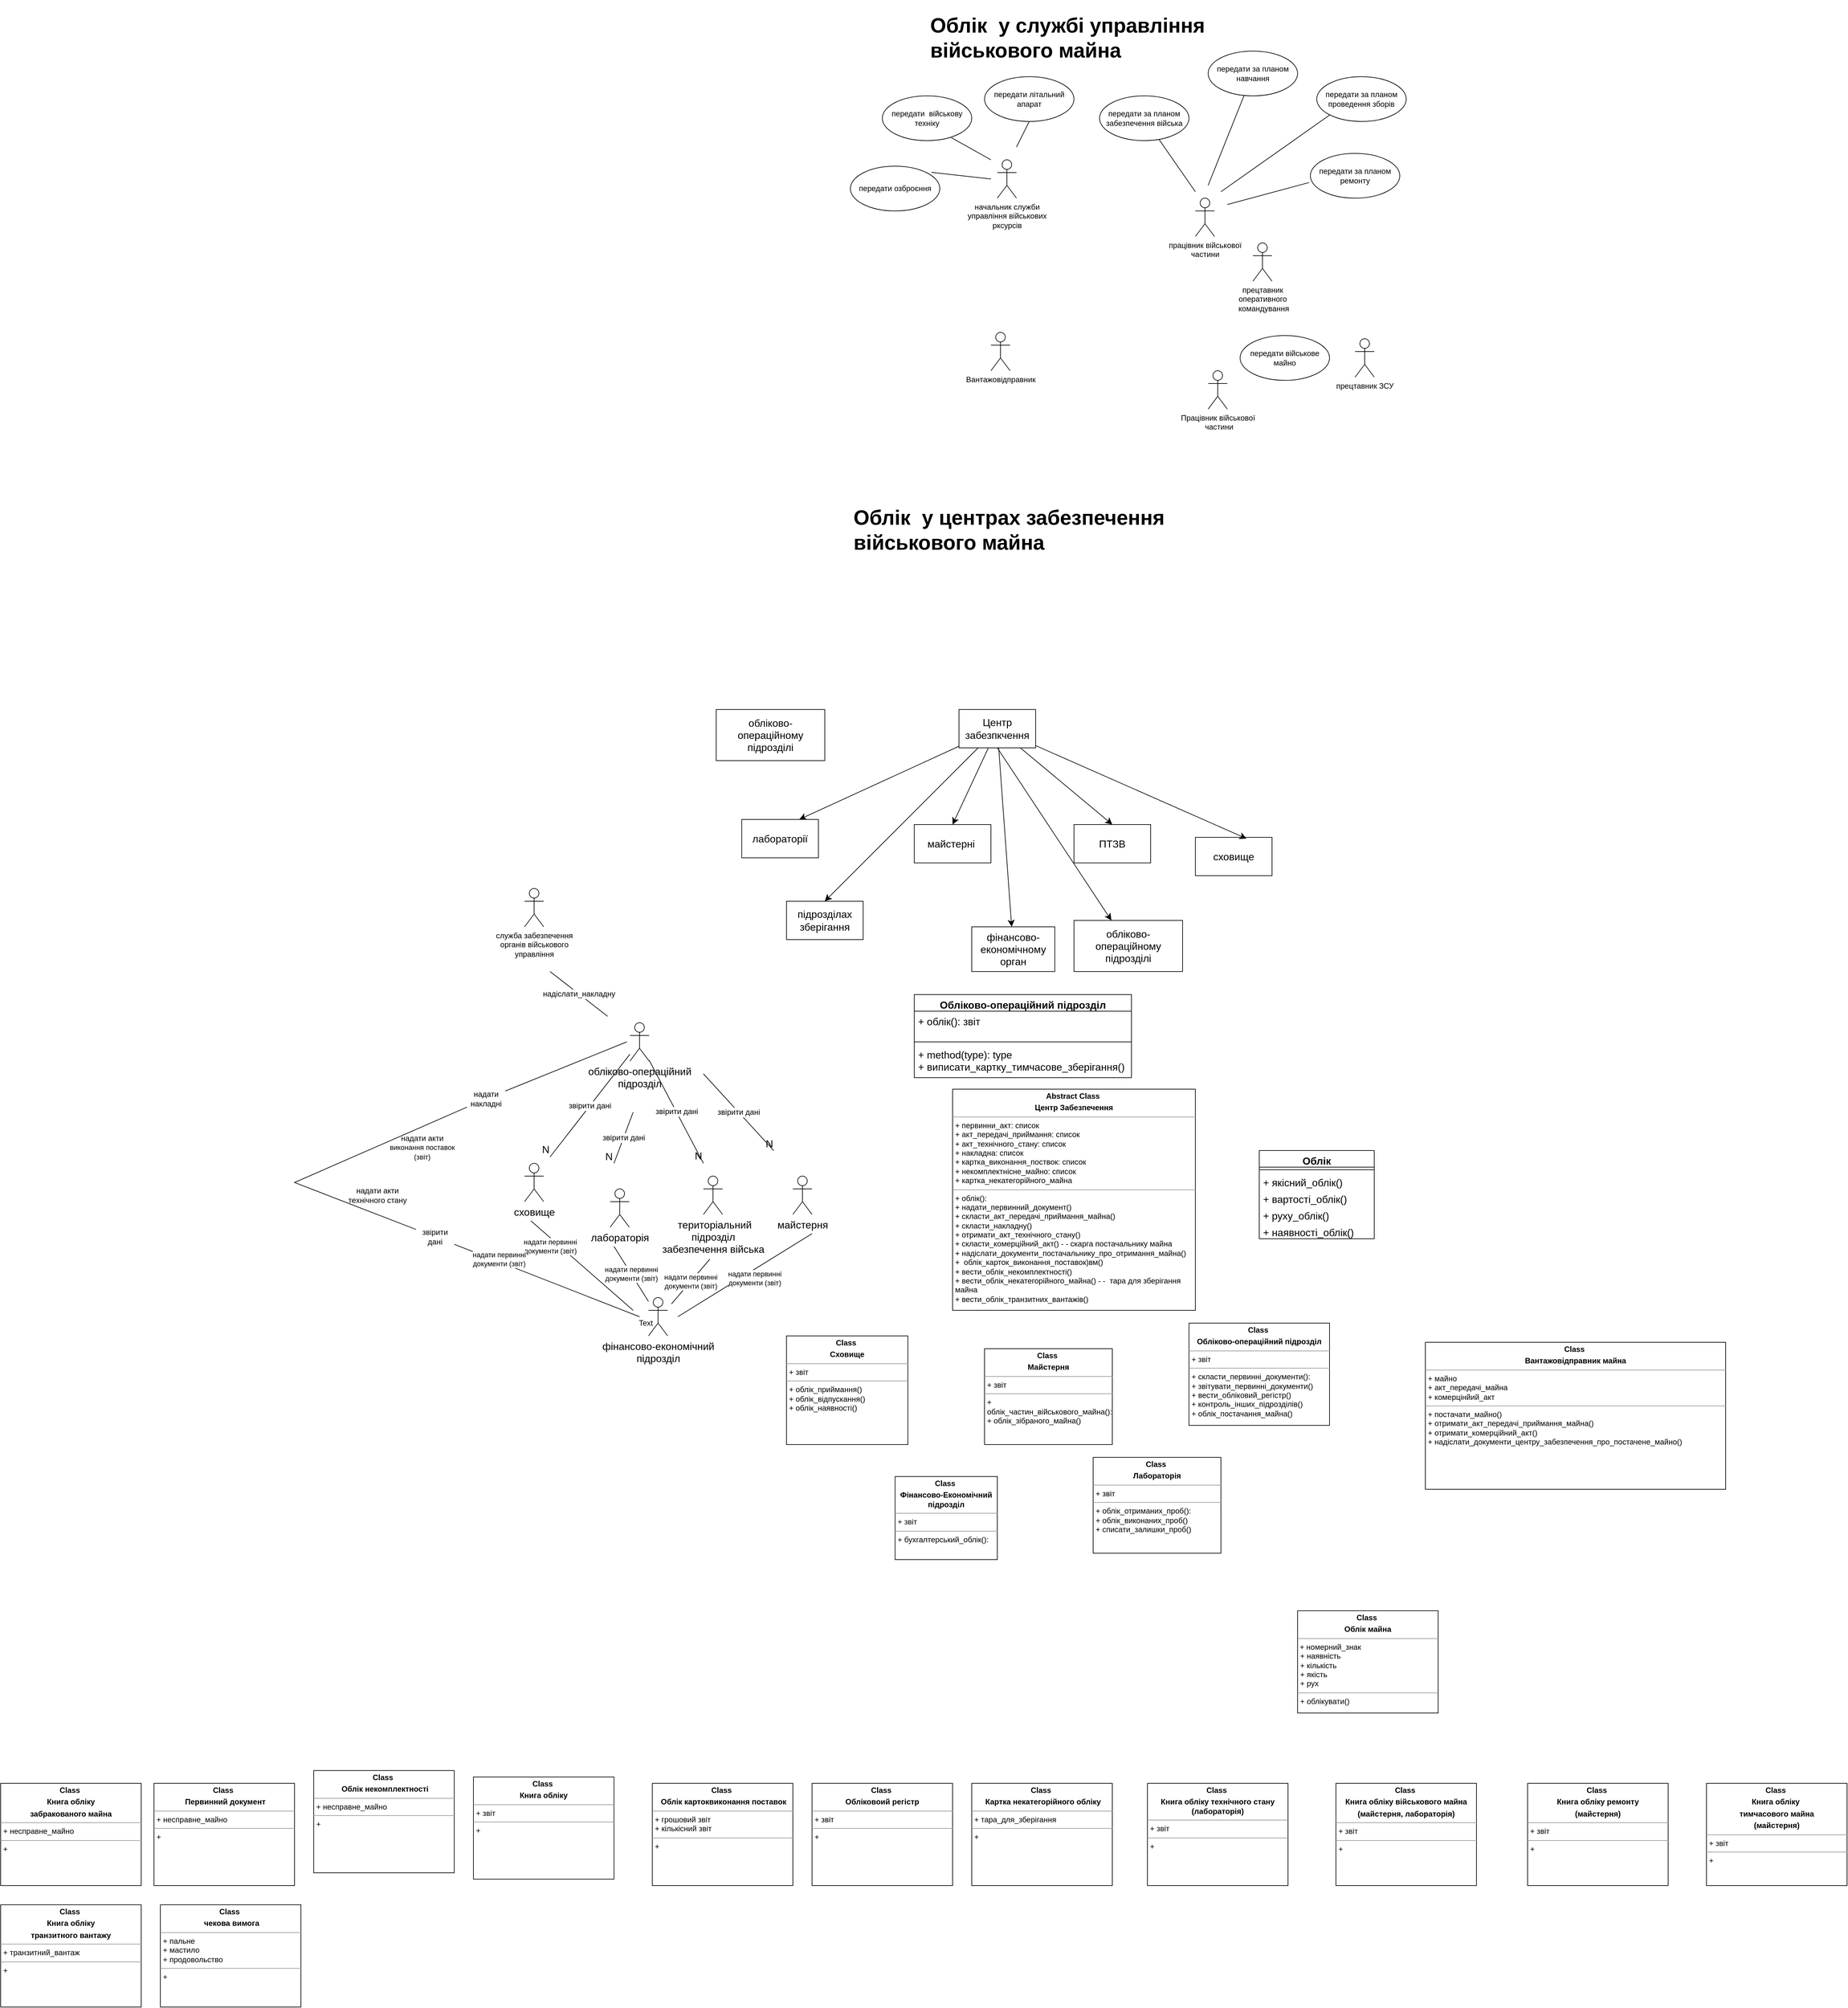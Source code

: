 <mxfile version="22.0.0" type="github">
  <diagram name="Page-1" id="rJfB9M_8x0R6svB4_iCl">
    <mxGraphModel dx="3450" dy="2003" grid="1" gridSize="10" guides="1" tooltips="1" connect="1" arrows="1" fold="1" page="1" pageScale="1" pageWidth="850" pageHeight="1100" math="0" shadow="0">
      <root>
        <mxCell id="0" />
        <mxCell id="1" parent="0" />
        <mxCell id="sNQyNDppOcx34urlBobM-2" value="Вантажовідправник" style="shape=umlActor;verticalLabelPosition=bottom;verticalAlign=top;html=1;" parent="1" vertex="1">
          <mxGeometry x="140" y="490" width="30" height="60" as="geometry" />
        </mxCell>
        <mxCell id="sNQyNDppOcx34urlBobM-3" value="Працівник військової&lt;br&gt;&amp;nbsp;частини" style="shape=umlActor;verticalLabelPosition=bottom;verticalAlign=top;html=1;" parent="1" vertex="1">
          <mxGeometry x="480" y="550" width="30" height="60" as="geometry" />
        </mxCell>
        <mxCell id="sNQyNDppOcx34urlBobM-4" value="прецтавник &lt;br&gt;оперативного&lt;br&gt;&amp;nbsp;командування" style="shape=umlActor;verticalLabelPosition=bottom;verticalAlign=top;html=1;" parent="1" vertex="1">
          <mxGeometry x="550" y="350" width="30" height="60" as="geometry" />
        </mxCell>
        <mxCell id="sNQyNDppOcx34urlBobM-5" value="прецтавник ЗСУ" style="shape=umlActor;verticalLabelPosition=bottom;verticalAlign=top;html=1;" parent="1" vertex="1">
          <mxGeometry x="710" y="500" width="30" height="60" as="geometry" />
        </mxCell>
        <mxCell id="sNQyNDppOcx34urlBobM-10" value="передати військове майно" style="ellipse;whiteSpace=wrap;html=1;" parent="1" vertex="1">
          <mxGeometry x="530" y="495" width="140" height="70" as="geometry" />
        </mxCell>
        <mxCell id="sNQyNDppOcx34urlBobM-23" style="rounded=0;orthogonalLoop=1;jettySize=auto;html=1;endArrow=none;endFill=0;" parent="1" source="sNQyNDppOcx34urlBobM-14" edge="1">
          <mxGeometry relative="1" as="geometry">
            <mxPoint x="460" y="270" as="targetPoint" />
          </mxGeometry>
        </mxCell>
        <mxCell id="sNQyNDppOcx34urlBobM-14" value="передати за планом забезпечення війська" style="ellipse;whiteSpace=wrap;html=1;" parent="1" vertex="1">
          <mxGeometry x="310" y="120" width="140" height="70" as="geometry" />
        </mxCell>
        <mxCell id="sNQyNDppOcx34urlBobM-15" value="начальник служби &lt;br&gt;управління військових&lt;br&gt;&amp;nbsp;рксурсів&amp;nbsp;" style="shape=umlActor;verticalLabelPosition=bottom;verticalAlign=top;html=1;" parent="1" vertex="1">
          <mxGeometry x="150" y="220" width="30" height="60" as="geometry" />
        </mxCell>
        <mxCell id="sNQyNDppOcx34urlBobM-16" value="працівник військової &lt;br&gt;частини" style="shape=umlActor;verticalLabelPosition=bottom;verticalAlign=top;html=1;" parent="1" vertex="1">
          <mxGeometry x="460" y="280" width="30" height="60" as="geometry" />
        </mxCell>
        <mxCell id="sNQyNDppOcx34urlBobM-20" value="передати за планом навчання" style="ellipse;whiteSpace=wrap;html=1;" parent="1" vertex="1">
          <mxGeometry x="480" y="50" width="140" height="70" as="geometry" />
        </mxCell>
        <mxCell id="sNQyNDppOcx34urlBobM-21" value="передати за планом ремонту" style="ellipse;whiteSpace=wrap;html=1;" parent="1" vertex="1">
          <mxGeometry x="640" y="210" width="140" height="70" as="geometry" />
        </mxCell>
        <mxCell id="sNQyNDppOcx34urlBobM-22" value="передати за планом проведення зборів" style="ellipse;whiteSpace=wrap;html=1;" parent="1" vertex="1">
          <mxGeometry x="650" y="90" width="140" height="70" as="geometry" />
        </mxCell>
        <mxCell id="sNQyNDppOcx34urlBobM-24" style="rounded=0;orthogonalLoop=1;jettySize=auto;html=1;endArrow=none;endFill=0;" parent="1" source="sNQyNDppOcx34urlBobM-20" edge="1">
          <mxGeometry relative="1" as="geometry">
            <mxPoint x="480" y="260" as="targetPoint" />
            <mxPoint x="413" y="198" as="sourcePoint" />
          </mxGeometry>
        </mxCell>
        <mxCell id="sNQyNDppOcx34urlBobM-25" style="rounded=0;orthogonalLoop=1;jettySize=auto;html=1;endArrow=none;endFill=0;exitX=0;exitY=1;exitDx=0;exitDy=0;" parent="1" source="sNQyNDppOcx34urlBobM-22" edge="1">
          <mxGeometry relative="1" as="geometry">
            <mxPoint x="500" y="270" as="targetPoint" />
            <mxPoint x="423" y="208" as="sourcePoint" />
          </mxGeometry>
        </mxCell>
        <mxCell id="sNQyNDppOcx34urlBobM-26" style="rounded=0;orthogonalLoop=1;jettySize=auto;html=1;endArrow=none;endFill=0;exitX=-0.014;exitY=0.651;exitDx=0;exitDy=0;exitPerimeter=0;" parent="1" source="sNQyNDppOcx34urlBobM-21" edge="1">
          <mxGeometry relative="1" as="geometry">
            <mxPoint x="510" y="290" as="targetPoint" />
            <mxPoint x="650" y="240" as="sourcePoint" />
          </mxGeometry>
        </mxCell>
        <mxCell id="sNQyNDppOcx34urlBobM-27" value="передати літальний апарат" style="ellipse;whiteSpace=wrap;html=1;" parent="1" vertex="1">
          <mxGeometry x="130" y="90" width="140" height="70" as="geometry" />
        </mxCell>
        <mxCell id="sNQyNDppOcx34urlBobM-28" value="передати озброєння" style="ellipse;whiteSpace=wrap;html=1;" parent="1" vertex="1">
          <mxGeometry x="-80" y="230" width="140" height="70" as="geometry" />
        </mxCell>
        <mxCell id="sNQyNDppOcx34urlBobM-29" value="передати&amp;nbsp; військову техніку" style="ellipse;whiteSpace=wrap;html=1;" parent="1" vertex="1">
          <mxGeometry x="-30" y="120" width="140" height="70" as="geometry" />
        </mxCell>
        <mxCell id="sNQyNDppOcx34urlBobM-30" style="rounded=0;orthogonalLoop=1;jettySize=auto;html=1;endArrow=none;endFill=0;exitX=0.5;exitY=1;exitDx=0;exitDy=0;" parent="1" source="sNQyNDppOcx34urlBobM-27" edge="1">
          <mxGeometry relative="1" as="geometry">
            <mxPoint x="180" y="200" as="targetPoint" />
            <mxPoint x="413" y="198" as="sourcePoint" />
          </mxGeometry>
        </mxCell>
        <mxCell id="sNQyNDppOcx34urlBobM-31" style="rounded=0;orthogonalLoop=1;jettySize=auto;html=1;endArrow=none;endFill=0;exitX=0.774;exitY=0.937;exitDx=0;exitDy=0;exitPerimeter=0;" parent="1" source="sNQyNDppOcx34urlBobM-29" edge="1">
          <mxGeometry relative="1" as="geometry">
            <mxPoint x="140" y="220" as="targetPoint" />
            <mxPoint x="423" y="208" as="sourcePoint" />
          </mxGeometry>
        </mxCell>
        <mxCell id="sNQyNDppOcx34urlBobM-32" style="rounded=0;orthogonalLoop=1;jettySize=auto;html=1;endArrow=none;endFill=0;exitX=0.906;exitY=0.137;exitDx=0;exitDy=0;exitPerimeter=0;" parent="1" source="sNQyNDppOcx34urlBobM-28" edge="1">
          <mxGeometry relative="1" as="geometry">
            <mxPoint x="140" y="250" as="targetPoint" />
            <mxPoint x="413" y="198" as="sourcePoint" />
          </mxGeometry>
        </mxCell>
        <mxCell id="cBnJ-piEGsPkw60Dv5l3-1" value="&lt;h1&gt;&lt;span style=&quot;background-color: initial;&quot;&gt;Облік&amp;nbsp; у службі управління військового майна&lt;/span&gt;&lt;br&gt;&lt;/h1&gt;" style="text;html=1;strokeColor=none;fillColor=none;spacing=5;spacingTop=-20;whiteSpace=wrap;overflow=hidden;rounded=0;fontSize=16;" parent="1" vertex="1">
          <mxGeometry x="40" y="-20" width="540" height="120" as="geometry" />
        </mxCell>
        <mxCell id="cBnJ-piEGsPkw60Dv5l3-2" value="&lt;h1&gt;&lt;span style=&quot;background-color: initial;&quot;&gt;Облік&amp;nbsp; у центрах забезпечення військового майна&lt;/span&gt;&lt;br&gt;&lt;/h1&gt;" style="text;html=1;strokeColor=none;fillColor=none;spacing=5;spacingTop=-20;whiteSpace=wrap;overflow=hidden;rounded=0;fontSize=16;" parent="1" vertex="1">
          <mxGeometry x="-80" y="750" width="540" height="120" as="geometry" />
        </mxCell>
        <mxCell id="cBnJ-piEGsPkw60Dv5l3-15" style="edgeStyle=none;curved=1;rounded=0;orthogonalLoop=1;jettySize=auto;html=1;entryX=0.75;entryY=0;entryDx=0;entryDy=0;fontSize=12;startSize=8;endSize=8;" parent="1" source="cBnJ-piEGsPkw60Dv5l3-4" target="cBnJ-piEGsPkw60Dv5l3-7" edge="1">
          <mxGeometry relative="1" as="geometry" />
        </mxCell>
        <mxCell id="cBnJ-piEGsPkw60Dv5l3-16" style="edgeStyle=none;curved=1;rounded=0;orthogonalLoop=1;jettySize=auto;html=1;entryX=0.5;entryY=0;entryDx=0;entryDy=0;fontSize=12;startSize=8;endSize=8;" parent="1" source="cBnJ-piEGsPkw60Dv5l3-4" target="cBnJ-piEGsPkw60Dv5l3-8" edge="1">
          <mxGeometry relative="1" as="geometry" />
        </mxCell>
        <mxCell id="cBnJ-piEGsPkw60Dv5l3-17" style="edgeStyle=none;curved=1;rounded=0;orthogonalLoop=1;jettySize=auto;html=1;entryX=0.5;entryY=0;entryDx=0;entryDy=0;fontSize=12;startSize=8;endSize=8;" parent="1" source="cBnJ-piEGsPkw60Dv5l3-4" target="cBnJ-piEGsPkw60Dv5l3-11" edge="1">
          <mxGeometry relative="1" as="geometry" />
        </mxCell>
        <mxCell id="cBnJ-piEGsPkw60Dv5l3-19" style="edgeStyle=none;curved=1;rounded=0;orthogonalLoop=1;jettySize=auto;html=1;exitX=0.5;exitY=1;exitDx=0;exitDy=0;fontSize=12;startSize=8;endSize=8;" parent="1" source="cBnJ-piEGsPkw60Dv5l3-4" target="cBnJ-piEGsPkw60Dv5l3-10" edge="1">
          <mxGeometry relative="1" as="geometry" />
        </mxCell>
        <mxCell id="cBnJ-piEGsPkw60Dv5l3-20" style="edgeStyle=none;curved=1;rounded=0;orthogonalLoop=1;jettySize=auto;html=1;fontSize=12;startSize=8;endSize=8;" parent="1" source="cBnJ-piEGsPkw60Dv5l3-4" target="cBnJ-piEGsPkw60Dv5l3-9" edge="1">
          <mxGeometry relative="1" as="geometry" />
        </mxCell>
        <mxCell id="cBnJ-piEGsPkw60Dv5l3-21" style="edgeStyle=none;curved=1;rounded=0;orthogonalLoop=1;jettySize=auto;html=1;entryX=0.5;entryY=0;entryDx=0;entryDy=0;fontSize=12;startSize=8;endSize=8;" parent="1" source="cBnJ-piEGsPkw60Dv5l3-4" target="cBnJ-piEGsPkw60Dv5l3-14" edge="1">
          <mxGeometry relative="1" as="geometry" />
        </mxCell>
        <mxCell id="cBnJ-piEGsPkw60Dv5l3-4" value="Центр забезпкчення" style="rounded=0;whiteSpace=wrap;html=1;fontSize=16;" parent="1" vertex="1">
          <mxGeometry x="90" y="1080" width="120" height="60" as="geometry" />
        </mxCell>
        <mxCell id="cBnJ-piEGsPkw60Dv5l3-5" value="сховище" style="rounded=0;whiteSpace=wrap;html=1;fontSize=16;" parent="1" vertex="1">
          <mxGeometry x="460" y="1280" width="120" height="60" as="geometry" />
        </mxCell>
        <mxCell id="cBnJ-piEGsPkw60Dv5l3-7" value="лабораторії" style="rounded=0;whiteSpace=wrap;html=1;fontSize=16;" parent="1" vertex="1">
          <mxGeometry x="-250" y="1252" width="120" height="60" as="geometry" />
        </mxCell>
        <mxCell id="cBnJ-piEGsPkw60Dv5l3-8" value="майстерні&amp;nbsp;" style="rounded=0;whiteSpace=wrap;html=1;fontSize=16;" parent="1" vertex="1">
          <mxGeometry x="20" y="1260" width="120" height="60" as="geometry" />
        </mxCell>
        <mxCell id="cBnJ-piEGsPkw60Dv5l3-9" value="фінансово-економічному орган" style="rounded=0;whiteSpace=wrap;html=1;fontSize=16;" parent="1" vertex="1">
          <mxGeometry x="110" y="1420" width="130" height="70" as="geometry" />
        </mxCell>
        <mxCell id="cBnJ-piEGsPkw60Dv5l3-10" value="обліково-операційному підрозділі" style="rounded=0;whiteSpace=wrap;html=1;fontSize=16;" parent="1" vertex="1">
          <mxGeometry x="270" y="1410" width="170" height="80" as="geometry" />
        </mxCell>
        <mxCell id="cBnJ-piEGsPkw60Dv5l3-11" value="ПТЗВ" style="rounded=0;whiteSpace=wrap;html=1;fontSize=16;" parent="1" vertex="1">
          <mxGeometry x="270" y="1260" width="120" height="60" as="geometry" />
        </mxCell>
        <mxCell id="cBnJ-piEGsPkw60Dv5l3-14" value="підрозділах зберігання" style="rounded=0;whiteSpace=wrap;html=1;fontSize=16;" parent="1" vertex="1">
          <mxGeometry x="-180" y="1380" width="120" height="60" as="geometry" />
        </mxCell>
        <mxCell id="cBnJ-piEGsPkw60Dv5l3-18" style="edgeStyle=none;curved=1;rounded=0;orthogonalLoop=1;jettySize=auto;html=1;entryX=0.667;entryY=0.033;entryDx=0;entryDy=0;entryPerimeter=0;fontSize=12;startSize=8;endSize=8;" parent="1" source="cBnJ-piEGsPkw60Dv5l3-4" target="cBnJ-piEGsPkw60Dv5l3-5" edge="1">
          <mxGeometry relative="1" as="geometry" />
        </mxCell>
        <mxCell id="cBnJ-piEGsPkw60Dv5l3-22" value="обліково-операційному підрозділі" style="rounded=0;whiteSpace=wrap;html=1;fontSize=16;" parent="1" vertex="1">
          <mxGeometry x="-290" y="1080" width="170" height="80" as="geometry" />
        </mxCell>
        <mxCell id="cBnJ-piEGsPkw60Dv5l3-24" value="обліково-операційний&lt;br&gt;підрозділ" style="shape=umlActor;verticalLabelPosition=bottom;verticalAlign=top;html=1;fontSize=16;" parent="1" vertex="1">
          <mxGeometry x="-425" y="1570" width="30" height="60" as="geometry" />
        </mxCell>
        <mxCell id="cBnJ-piEGsPkw60Dv5l3-26" value="лабораторія" style="shape=umlActor;verticalLabelPosition=bottom;verticalAlign=top;html=1;fontSize=16;" parent="1" vertex="1">
          <mxGeometry x="-456" y="1830" width="30" height="60" as="geometry" />
        </mxCell>
        <mxCell id="cBnJ-piEGsPkw60Dv5l3-27" value="майстерня&lt;br&gt;" style="shape=umlActor;verticalLabelPosition=bottom;verticalAlign=top;html=1;fontSize=16;" parent="1" vertex="1">
          <mxGeometry x="-170" y="1810" width="30" height="60" as="geometry" />
        </mxCell>
        <mxCell id="cBnJ-piEGsPkw60Dv5l3-28" value="сховище&lt;br&gt;" style="shape=umlActor;verticalLabelPosition=bottom;verticalAlign=top;html=1;fontSize=16;" parent="1" vertex="1">
          <mxGeometry x="-590" y="1790" width="30" height="60" as="geometry" />
        </mxCell>
        <mxCell id="cBnJ-piEGsPkw60Dv5l3-29" value="&amp;nbsp;територіальний&lt;br&gt;підрозділ &lt;br&gt;забезпечення війська" style="shape=umlActor;verticalLabelPosition=bottom;verticalAlign=top;html=1;fontSize=16;" parent="1" vertex="1">
          <mxGeometry x="-310" y="1810" width="30" height="60" as="geometry" />
        </mxCell>
        <mxCell id="cBnJ-piEGsPkw60Dv5l3-34" value="звірити дані" style="endArrow=none;html=1;rounded=0;fontSize=12;startSize=8;endSize=8;curved=1;" parent="1" edge="1">
          <mxGeometry relative="1" as="geometry">
            <mxPoint x="-420" y="1710" as="sourcePoint" />
            <mxPoint x="-450" y="1790" as="targetPoint" />
          </mxGeometry>
        </mxCell>
        <mxCell id="cBnJ-piEGsPkw60Dv5l3-35" value="N" style="resizable=0;html=1;whiteSpace=wrap;align=right;verticalAlign=bottom;fontSize=16;" parent="cBnJ-piEGsPkw60Dv5l3-34" connectable="0" vertex="1">
          <mxGeometry x="1" relative="1" as="geometry" />
        </mxCell>
        <mxCell id="cBnJ-piEGsPkw60Dv5l3-37" value="звірити дані" style="endArrow=none;html=1;rounded=0;fontSize=12;startSize=8;endSize=8;curved=1;" parent="1" source="cBnJ-piEGsPkw60Dv5l3-24" edge="1">
          <mxGeometry relative="1" as="geometry">
            <mxPoint x="-410" y="1720" as="sourcePoint" />
            <mxPoint x="-310" y="1790" as="targetPoint" />
          </mxGeometry>
        </mxCell>
        <mxCell id="cBnJ-piEGsPkw60Dv5l3-38" value="N" style="resizable=0;html=1;whiteSpace=wrap;align=right;verticalAlign=bottom;fontSize=16;" parent="cBnJ-piEGsPkw60Dv5l3-37" connectable="0" vertex="1">
          <mxGeometry x="1" relative="1" as="geometry" />
        </mxCell>
        <mxCell id="cBnJ-piEGsPkw60Dv5l3-39" value="звірити дані" style="endArrow=none;html=1;rounded=0;fontSize=12;startSize=8;endSize=8;curved=1;" parent="1" edge="1">
          <mxGeometry relative="1" as="geometry">
            <mxPoint x="-310" y="1650" as="sourcePoint" />
            <mxPoint x="-200" y="1770" as="targetPoint" />
          </mxGeometry>
        </mxCell>
        <mxCell id="cBnJ-piEGsPkw60Dv5l3-40" value="N" style="resizable=0;html=1;whiteSpace=wrap;align=right;verticalAlign=bottom;fontSize=16;" parent="cBnJ-piEGsPkw60Dv5l3-39" connectable="0" vertex="1">
          <mxGeometry x="1" relative="1" as="geometry">
            <mxPoint as="offset" />
          </mxGeometry>
        </mxCell>
        <mxCell id="cBnJ-piEGsPkw60Dv5l3-41" value="звірити дані" style="endArrow=none;html=1;rounded=0;fontSize=12;startSize=8;endSize=8;curved=1;" parent="1" source="cBnJ-piEGsPkw60Dv5l3-24" edge="1">
          <mxGeometry relative="1" as="geometry">
            <mxPoint x="-390" y="1740" as="sourcePoint" />
            <mxPoint x="-550" y="1780" as="targetPoint" />
          </mxGeometry>
        </mxCell>
        <mxCell id="cBnJ-piEGsPkw60Dv5l3-42" value="N" style="resizable=0;html=1;whiteSpace=wrap;align=right;verticalAlign=bottom;fontSize=16;" parent="cBnJ-piEGsPkw60Dv5l3-41" connectable="0" vertex="1">
          <mxGeometry x="1" relative="1" as="geometry" />
        </mxCell>
        <mxCell id="cBnJ-piEGsPkw60Dv5l3-51" value="Обліково-операційний підрозділ" style="swimlane;fontStyle=1;align=center;verticalAlign=top;childLayout=stackLayout;horizontal=1;startSize=26;horizontalStack=0;resizeParent=1;resizeParentMax=0;resizeLast=0;collapsible=1;marginBottom=0;whiteSpace=wrap;html=1;fontSize=16;" parent="1" vertex="1">
          <mxGeometry x="20" y="1526" width="340" height="130" as="geometry" />
        </mxCell>
        <mxCell id="cBnJ-piEGsPkw60Dv5l3-52" value="+ облік(): звіт" style="text;strokeColor=none;fillColor=none;align=left;verticalAlign=top;spacingLeft=4;spacingRight=4;overflow=hidden;rotatable=0;points=[[0,0.5],[1,0.5]];portConstraint=eastwest;whiteSpace=wrap;html=1;fontSize=16;" parent="cBnJ-piEGsPkw60Dv5l3-51" vertex="1">
          <mxGeometry y="26" width="340" height="44" as="geometry" />
        </mxCell>
        <mxCell id="cBnJ-piEGsPkw60Dv5l3-53" value="" style="line;strokeWidth=1;fillColor=none;align=left;verticalAlign=middle;spacingTop=-1;spacingLeft=3;spacingRight=3;rotatable=0;labelPosition=right;points=[];portConstraint=eastwest;strokeColor=inherit;fontSize=16;" parent="cBnJ-piEGsPkw60Dv5l3-51" vertex="1">
          <mxGeometry y="70" width="340" height="8" as="geometry" />
        </mxCell>
        <mxCell id="cBnJ-piEGsPkw60Dv5l3-54" value="+ method(type): type&lt;br&gt;+ виписати_картку_тимчасове_зберігання()" style="text;strokeColor=none;fillColor=none;align=left;verticalAlign=top;spacingLeft=4;spacingRight=4;overflow=hidden;rotatable=0;points=[[0,0.5],[1,0.5]];portConstraint=eastwest;whiteSpace=wrap;html=1;fontSize=16;" parent="cBnJ-piEGsPkw60Dv5l3-51" vertex="1">
          <mxGeometry y="78" width="340" height="52" as="geometry" />
        </mxCell>
        <mxCell id="cBnJ-piEGsPkw60Dv5l3-60" value="Облік" style="swimlane;fontStyle=1;align=center;verticalAlign=top;childLayout=stackLayout;horizontal=1;startSize=26;horizontalStack=0;resizeParent=1;resizeParentMax=0;resizeLast=0;collapsible=1;marginBottom=0;whiteSpace=wrap;html=1;fontSize=16;" parent="1" vertex="1">
          <mxGeometry x="560" y="1770" width="180" height="138" as="geometry" />
        </mxCell>
        <mxCell id="cBnJ-piEGsPkw60Dv5l3-62" value="" style="line;strokeWidth=1;fillColor=none;align=left;verticalAlign=middle;spacingTop=-1;spacingLeft=3;spacingRight=3;rotatable=0;labelPosition=right;points=[];portConstraint=eastwest;strokeColor=inherit;fontSize=16;" parent="cBnJ-piEGsPkw60Dv5l3-60" vertex="1">
          <mxGeometry y="26" width="180" height="8" as="geometry" />
        </mxCell>
        <mxCell id="cBnJ-piEGsPkw60Dv5l3-63" value="+ якісний_облік()" style="text;strokeColor=none;fillColor=none;align=left;verticalAlign=top;spacingLeft=4;spacingRight=4;overflow=hidden;rotatable=0;points=[[0,0.5],[1,0.5]];portConstraint=eastwest;whiteSpace=wrap;html=1;fontSize=16;" parent="cBnJ-piEGsPkw60Dv5l3-60" vertex="1">
          <mxGeometry y="34" width="180" height="26" as="geometry" />
        </mxCell>
        <mxCell id="cBnJ-piEGsPkw60Dv5l3-68" value="+ вартості_облік()&lt;br&gt;" style="text;strokeColor=none;fillColor=none;align=left;verticalAlign=top;spacingLeft=4;spacingRight=4;overflow=hidden;rotatable=0;points=[[0,0.5],[1,0.5]];portConstraint=eastwest;whiteSpace=wrap;html=1;fontSize=16;" parent="cBnJ-piEGsPkw60Dv5l3-60" vertex="1">
          <mxGeometry y="60" width="180" height="26" as="geometry" />
        </mxCell>
        <mxCell id="cBnJ-piEGsPkw60Dv5l3-67" value="+ руху_облік()" style="text;strokeColor=none;fillColor=none;align=left;verticalAlign=top;spacingLeft=4;spacingRight=4;overflow=hidden;rotatable=0;points=[[0,0.5],[1,0.5]];portConstraint=eastwest;whiteSpace=wrap;html=1;fontSize=16;" parent="cBnJ-piEGsPkw60Dv5l3-60" vertex="1">
          <mxGeometry y="86" width="180" height="26" as="geometry" />
        </mxCell>
        <mxCell id="cBnJ-piEGsPkw60Dv5l3-66" value="+ наявності_облік()" style="text;strokeColor=none;fillColor=none;align=left;verticalAlign=top;spacingLeft=4;spacingRight=4;overflow=hidden;rotatable=0;points=[[0,0.5],[1,0.5]];portConstraint=eastwest;whiteSpace=wrap;html=1;fontSize=16;" parent="cBnJ-piEGsPkw60Dv5l3-60" vertex="1">
          <mxGeometry y="112" width="180" height="26" as="geometry" />
        </mxCell>
        <mxCell id="cBnJ-piEGsPkw60Dv5l3-70" value="&lt;p style=&quot;margin:0px;margin-top:4px;text-align:center;&quot;&gt;&lt;b&gt;Abstract Class&amp;nbsp;&lt;/b&gt;&lt;/p&gt;&lt;p style=&quot;margin:0px;margin-top:4px;text-align:center;&quot;&gt;&lt;b&gt;Центр Забезпечення&lt;/b&gt;&lt;/p&gt;&lt;hr size=&quot;1&quot;&gt;&lt;p style=&quot;margin:0px;margin-left:4px;&quot;&gt;+ первинни_акт: список&lt;/p&gt;&lt;p style=&quot;margin:0px;margin-left:4px;&quot;&gt;+ акт_передачі_приймання: список&lt;/p&gt;&lt;p style=&quot;margin:0px;margin-left:4px;&quot;&gt;+ акт_технічного_стану: список&lt;/p&gt;&lt;p style=&quot;margin:0px;margin-left:4px;&quot;&gt;+ накладна: список&lt;/p&gt;&lt;p style=&quot;margin:0px;margin-left:4px;&quot;&gt;+ картка_виконання_поствок: список&lt;/p&gt;&lt;p style=&quot;margin:0px;margin-left:4px;&quot;&gt;+ некомплектнісне_майно: список&lt;/p&gt;&lt;p style=&quot;margin:0px;margin-left:4px;&quot;&gt;+ картка_некатегорійного_майна&lt;/p&gt;&lt;hr size=&quot;1&quot;&gt;&lt;p style=&quot;margin:0px;margin-left:4px;&quot;&gt;+ облік():&amp;nbsp;&lt;/p&gt;&lt;p style=&quot;margin:0px;margin-left:4px;&quot;&gt;+ надати_первинний_документ()&lt;/p&gt;&lt;p style=&quot;margin:0px;margin-left:4px;&quot;&gt;+ скласти_акт_передачі_приймання_майна()&lt;/p&gt;&lt;p style=&quot;margin:0px;margin-left:4px;&quot;&gt;+ скласти_накладну()&lt;/p&gt;&lt;p style=&quot;margin:0px;margin-left:4px;&quot;&gt;+ отримати_акт_технічного_стану()&lt;/p&gt;&lt;p style=&quot;margin:0px;margin-left:4px;&quot;&gt;+ скласти_комерційний_акт() - - скарга постачальнику майна&lt;/p&gt;&lt;p style=&quot;margin:0px;margin-left:4px;&quot;&gt;+ надіслати_документи_постачальнику_про_отримання_майна()&lt;/p&gt;&lt;p style=&quot;margin:0px;margin-left:4px;&quot;&gt;+&amp;nbsp; облік_карток_виконання_поставок)вм()&lt;/p&gt;&lt;p style=&quot;margin:0px;margin-left:4px;&quot;&gt;+ вести_облік_некомплектності()&lt;/p&gt;&lt;p style=&quot;margin:0px;margin-left:4px;&quot;&gt;+ вести_облік_некатегорійного_майна() - -&amp;nbsp; тара для зберігання майна&lt;/p&gt;&lt;p style=&quot;margin:0px;margin-left:4px;&quot;&gt;+ вести_облік_транзитних_вантажів()&lt;/p&gt;" style="verticalAlign=top;align=left;overflow=fill;fontSize=12;fontFamily=Helvetica;html=1;whiteSpace=wrap;" parent="1" vertex="1">
          <mxGeometry x="80" y="1674" width="380" height="346" as="geometry" />
        </mxCell>
        <mxCell id="cBnJ-piEGsPkw60Dv5l3-71" value="&lt;p style=&quot;margin:0px;margin-top:4px;text-align:center;&quot;&gt;&lt;b&gt;Class&amp;nbsp;&lt;/b&gt;&lt;/p&gt;&lt;p style=&quot;margin:0px;margin-top:4px;text-align:center;&quot;&gt;&lt;b&gt;Сховище&lt;/b&gt;&lt;/p&gt;&lt;hr size=&quot;1&quot;&gt;&lt;p style=&quot;margin:0px;margin-left:4px;&quot;&gt;+ звіт&lt;/p&gt;&lt;hr size=&quot;1&quot;&gt;&lt;p style=&quot;margin:0px;margin-left:4px;&quot;&gt;+ облік_приймання()&lt;/p&gt;&lt;p style=&quot;margin:0px;margin-left:4px;&quot;&gt;+ облік_відпускання()&lt;/p&gt;&lt;p style=&quot;margin:0px;margin-left:4px;&quot;&gt;+ облік_наявності()&lt;/p&gt;&lt;p style=&quot;margin:0px;margin-left:4px;&quot;&gt;&lt;br&gt;&lt;/p&gt;" style="verticalAlign=top;align=left;overflow=fill;fontSize=12;fontFamily=Helvetica;html=1;whiteSpace=wrap;" parent="1" vertex="1">
          <mxGeometry x="-180" y="2060" width="190" height="170" as="geometry" />
        </mxCell>
        <mxCell id="cBnJ-piEGsPkw60Dv5l3-73" value="&lt;p style=&quot;margin:0px;margin-top:4px;text-align:center;&quot;&gt;&lt;b&gt;Class&amp;nbsp;&lt;/b&gt;&lt;/p&gt;&lt;p style=&quot;margin:0px;margin-top:4px;text-align:center;&quot;&gt;&lt;b&gt;Обліково-операційний підрозділ&lt;/b&gt;&lt;/p&gt;&lt;hr size=&quot;1&quot;&gt;&lt;p style=&quot;margin:0px;margin-left:4px;&quot;&gt;+ звіт&lt;/p&gt;&lt;hr size=&quot;1&quot;&gt;&lt;p style=&quot;margin:0px;margin-left:4px;&quot;&gt;+ скласти_первинні_документи():&lt;/p&gt;&lt;p style=&quot;margin:0px;margin-left:4px;&quot;&gt;+ звітувати_первинні_документи()&lt;/p&gt;&lt;p style=&quot;margin:0px;margin-left:4px;&quot;&gt;+ вести_обліковий_регістр()&lt;/p&gt;&lt;p style=&quot;margin:0px;margin-left:4px;&quot;&gt;+ контроль_інших_підрозділів()&lt;/p&gt;&lt;p style=&quot;margin:0px;margin-left:4px;&quot;&gt;+ облік_постачання_майна()&lt;/p&gt;" style="verticalAlign=top;align=left;overflow=fill;fontSize=12;fontFamily=Helvetica;html=1;whiteSpace=wrap;" parent="1" vertex="1">
          <mxGeometry x="450" y="2040" width="220" height="160" as="geometry" />
        </mxCell>
        <mxCell id="cBnJ-piEGsPkw60Dv5l3-74" value="&lt;p style=&quot;margin:0px;margin-top:4px;text-align:center;&quot;&gt;&lt;b&gt;Class&amp;nbsp;&lt;/b&gt;&lt;/p&gt;&lt;p style=&quot;margin:0px;margin-top:4px;text-align:center;&quot;&gt;&lt;b&gt;Майстерня&lt;/b&gt;&lt;/p&gt;&lt;hr size=&quot;1&quot;&gt;&lt;p style=&quot;margin:0px;margin-left:4px;&quot;&gt;+ звіт&lt;/p&gt;&lt;hr size=&quot;1&quot;&gt;&lt;p style=&quot;margin:0px;margin-left:4px;&quot;&gt;+ облік_частин_військового_майна():&lt;/p&gt;&lt;p style=&quot;margin:0px;margin-left:4px;&quot;&gt;+ облік_зібраного_майна()&amp;nbsp;&lt;/p&gt;" style="verticalAlign=top;align=left;overflow=fill;fontSize=12;fontFamily=Helvetica;html=1;whiteSpace=wrap;" parent="1" vertex="1">
          <mxGeometry x="130" y="2080" width="200" height="150" as="geometry" />
        </mxCell>
        <mxCell id="kXfQIkeH4Rd3R4F9TOky-1" value="&lt;p style=&quot;margin:0px;margin-top:4px;text-align:center;&quot;&gt;&lt;b&gt;Class&amp;nbsp;&lt;/b&gt;&lt;/p&gt;&lt;p style=&quot;margin:0px;margin-top:4px;text-align:center;&quot;&gt;&lt;b&gt;Фінансово-Економічний підрозділ&lt;/b&gt;&lt;/p&gt;&lt;hr size=&quot;1&quot;&gt;&lt;p style=&quot;margin:0px;margin-left:4px;&quot;&gt;+ звіт&lt;/p&gt;&lt;hr size=&quot;1&quot;&gt;&lt;p style=&quot;margin:0px;margin-left:4px;&quot;&gt;+ бухгалтерський_облік():&amp;nbsp;&lt;/p&gt;" style="verticalAlign=top;align=left;overflow=fill;fontSize=12;fontFamily=Helvetica;html=1;whiteSpace=wrap;" parent="1" vertex="1">
          <mxGeometry x="-10" y="2280" width="160" height="130" as="geometry" />
        </mxCell>
        <mxCell id="kXfQIkeH4Rd3R4F9TOky-2" value="фінансово-економічний &lt;br&gt;підрозділ" style="shape=umlActor;verticalLabelPosition=bottom;verticalAlign=top;html=1;fontSize=16;" parent="1" vertex="1">
          <mxGeometry x="-396" y="2000" width="30" height="60" as="geometry" />
        </mxCell>
        <mxCell id="kXfQIkeH4Rd3R4F9TOky-3" value="надати первинні &lt;br&gt;документи (звіт)" style="endArrow=none;html=1;rounded=0;" parent="1" edge="1">
          <mxGeometry x="-0.54" y="-10" width="50" height="50" relative="1" as="geometry">
            <mxPoint x="-580" y="1880" as="sourcePoint" />
            <mxPoint x="-420" y="2020" as="targetPoint" />
            <mxPoint as="offset" />
          </mxGeometry>
        </mxCell>
        <mxCell id="kXfQIkeH4Rd3R4F9TOky-4" value="надати первинні &lt;br&gt;документи (звіт)" style="endArrow=none;html=1;rounded=0;" parent="1" target="kXfQIkeH4Rd3R4F9TOky-2" edge="1">
          <mxGeometry width="50" height="50" relative="1" as="geometry">
            <mxPoint x="-450" y="1920" as="sourcePoint" />
            <mxPoint x="-520" y="1950" as="targetPoint" />
          </mxGeometry>
        </mxCell>
        <mxCell id="kXfQIkeH4Rd3R4F9TOky-6" value="надати первинні &lt;br&gt;документи (звіт)" style="endArrow=none;html=1;rounded=0;" parent="1" edge="1">
          <mxGeometry width="50" height="50" relative="1" as="geometry">
            <mxPoint x="-300" y="1940" as="sourcePoint" />
            <mxPoint x="-360" y="2010" as="targetPoint" />
          </mxGeometry>
        </mxCell>
        <mxCell id="kXfQIkeH4Rd3R4F9TOky-7" value="надати первинні &lt;br&gt;документи (звіт)" style="endArrow=none;html=1;rounded=0;" parent="1" edge="1">
          <mxGeometry x="-0.082" y="12" width="50" height="50" relative="1" as="geometry">
            <mxPoint x="-140" y="1900" as="sourcePoint" />
            <mxPoint x="-350" y="2030" as="targetPoint" />
            <mxPoint as="offset" />
          </mxGeometry>
        </mxCell>
        <mxCell id="kXfQIkeH4Rd3R4F9TOky-8" value="надати первинні &lt;br&gt;документи (звіт)" style="endArrow=none;html=1;rounded=0;" parent="1" edge="1" source="XQfr6_O-n4RZYs5f4zl_-12">
          <mxGeometry x="-0.527" y="4" width="50" height="50" relative="1" as="geometry">
            <mxPoint x="-430" y="1600" as="sourcePoint" />
            <mxPoint x="-410" y="2030" as="targetPoint" />
            <mxPoint as="offset" />
            <Array as="points" />
          </mxGeometry>
        </mxCell>
        <mxCell id="kXfQIkeH4Rd3R4F9TOky-13" value="&lt;p style=&quot;margin:0px;margin-top:4px;text-align:center;&quot;&gt;&lt;b&gt;Class&amp;nbsp;&lt;/b&gt;&lt;/p&gt;&lt;p style=&quot;margin:0px;margin-top:4px;text-align:center;&quot;&gt;&lt;b&gt;Обліковоий регістр&lt;/b&gt;&lt;/p&gt;&lt;hr size=&quot;1&quot;&gt;&lt;p style=&quot;margin:0px;margin-left:4px;&quot;&gt;+ звіт&lt;/p&gt;&lt;hr size=&quot;1&quot;&gt;&lt;p style=&quot;margin:0px;margin-left:4px;&quot;&gt;&lt;span style=&quot;background-color: initial;&quot;&gt;+&lt;/span&gt;&lt;br&gt;&lt;/p&gt;" style="verticalAlign=top;align=left;overflow=fill;fontSize=12;fontFamily=Helvetica;html=1;whiteSpace=wrap;" parent="1" vertex="1">
          <mxGeometry x="-140" y="2760" width="220" height="160" as="geometry" />
        </mxCell>
        <mxCell id="kXfQIkeH4Rd3R4F9TOky-14" value="&lt;p style=&quot;margin:0px;margin-top:4px;text-align:center;&quot;&gt;&lt;b&gt;Class&amp;nbsp;&lt;/b&gt;&lt;/p&gt;&lt;p style=&quot;margin:0px;margin-top:4px;text-align:center;&quot;&gt;&lt;b&gt;Вантажовідправник майна&lt;/b&gt;&lt;/p&gt;&lt;hr size=&quot;1&quot;&gt;&lt;p style=&quot;margin:0px;margin-left:4px;&quot;&gt;+ майно&lt;/p&gt;&lt;p style=&quot;margin:0px;margin-left:4px;&quot;&gt;+ акт_передачі_майна&lt;/p&gt;&lt;p style=&quot;margin:0px;margin-left:4px;&quot;&gt;+ комерцінйий_акт&lt;/p&gt;&lt;hr size=&quot;1&quot;&gt;&lt;p style=&quot;margin:0px;margin-left:4px;&quot;&gt;+ постачати_майно()&lt;/p&gt;&lt;p style=&quot;margin:0px;margin-left:4px;&quot;&gt;+ отримати_акт_передачі_приймання_майна()&lt;/p&gt;&lt;p style=&quot;margin:0px;margin-left:4px;&quot;&gt;+ отримати_комерційний_акт()&lt;/p&gt;&lt;p style=&quot;margin:0px;margin-left:4px;&quot;&gt;+ надіслати_документи_центру_забезпечення_про_постачене_майно()&lt;/p&gt;&lt;p style=&quot;margin:0px;margin-left:4px;&quot;&gt;&lt;br&gt;&lt;/p&gt;" style="verticalAlign=top;align=left;overflow=fill;fontSize=12;fontFamily=Helvetica;html=1;whiteSpace=wrap;" parent="1" vertex="1">
          <mxGeometry x="820" y="2070" width="470" height="230" as="geometry" />
        </mxCell>
        <mxCell id="kXfQIkeH4Rd3R4F9TOky-17" value="&lt;p style=&quot;margin:0px;margin-top:4px;text-align:center;&quot;&gt;&lt;b&gt;Class&amp;nbsp;&lt;/b&gt;&lt;/p&gt;&lt;p style=&quot;margin:0px;margin-top:4px;text-align:center;&quot;&gt;&lt;b&gt;Облік майна&lt;/b&gt;&lt;/p&gt;&lt;hr size=&quot;1&quot;&gt;&amp;nbsp;+ номерний_знак&lt;br&gt;&lt;p style=&quot;margin:0px;margin-left:4px;&quot;&gt;+ наявність&lt;/p&gt;&lt;p style=&quot;margin:0px;margin-left:4px;&quot;&gt;+ кількість&lt;/p&gt;&lt;p style=&quot;margin:0px;margin-left:4px;&quot;&gt;+ якість&lt;/p&gt;&lt;p style=&quot;margin:0px;margin-left:4px;&quot;&gt;+ рух&lt;/p&gt;&lt;hr size=&quot;1&quot;&gt;&lt;p style=&quot;margin:0px;margin-left:4px;&quot;&gt;&lt;span style=&quot;background-color: initial;&quot;&gt;+ облікувати()&lt;/span&gt;&lt;br&gt;&lt;/p&gt;" style="verticalAlign=top;align=left;overflow=fill;fontSize=12;fontFamily=Helvetica;html=1;whiteSpace=wrap;" parent="1" vertex="1">
          <mxGeometry x="620" y="2490" width="220" height="160" as="geometry" />
        </mxCell>
        <mxCell id="kXfQIkeH4Rd3R4F9TOky-19" value="&lt;p style=&quot;margin:0px;margin-top:4px;text-align:center;&quot;&gt;&lt;b&gt;Class&amp;nbsp;&lt;/b&gt;&lt;/p&gt;&lt;p style=&quot;margin:0px;margin-top:4px;text-align:center;&quot;&gt;&lt;b&gt;Книга обліку&lt;/b&gt;&lt;/p&gt;&lt;hr size=&quot;1&quot;&gt;&lt;p style=&quot;margin:0px;margin-left:4px;&quot;&gt;+ звіт&lt;/p&gt;&lt;hr size=&quot;1&quot;&gt;&lt;p style=&quot;margin:0px;margin-left:4px;&quot;&gt;&lt;span style=&quot;background-color: initial;&quot;&gt;+&lt;/span&gt;&lt;br&gt;&lt;/p&gt;" style="verticalAlign=top;align=left;overflow=fill;fontSize=12;fontFamily=Helvetica;html=1;whiteSpace=wrap;" parent="1" vertex="1">
          <mxGeometry x="-670" y="2750" width="220" height="160" as="geometry" />
        </mxCell>
        <mxCell id="kXfQIkeH4Rd3R4F9TOky-20" value="&lt;p style=&quot;margin:0px;margin-top:4px;text-align:center;&quot;&gt;&lt;b&gt;Class&amp;nbsp;&lt;/b&gt;&lt;/p&gt;&lt;p style=&quot;margin:0px;margin-top:4px;text-align:center;&quot;&gt;&lt;b&gt;Книга обліку військового майна&lt;/b&gt;&lt;/p&gt;&lt;p style=&quot;margin:0px;margin-top:4px;text-align:center;&quot;&gt;&lt;b&gt;(майстерня, лабораторія)&lt;/b&gt;&lt;/p&gt;&lt;hr size=&quot;1&quot;&gt;&lt;p style=&quot;margin:0px;margin-left:4px;&quot;&gt;+ звіт&lt;/p&gt;&lt;hr size=&quot;1&quot;&gt;&lt;p style=&quot;margin:0px;margin-left:4px;&quot;&gt;&lt;span style=&quot;background-color: initial;&quot;&gt;+&lt;/span&gt;&lt;br&gt;&lt;/p&gt;" style="verticalAlign=top;align=left;overflow=fill;fontSize=12;fontFamily=Helvetica;html=1;whiteSpace=wrap;" parent="1" vertex="1">
          <mxGeometry x="680" y="2760" width="220" height="160" as="geometry" />
        </mxCell>
        <mxCell id="kXfQIkeH4Rd3R4F9TOky-21" value="&lt;p style=&quot;margin:0px;margin-top:4px;text-align:center;&quot;&gt;&lt;b&gt;Class&amp;nbsp;&lt;/b&gt;&lt;/p&gt;&lt;p style=&quot;margin:0px;margin-top:4px;text-align:center;&quot;&gt;&lt;b&gt;Книга обліку ремонту&lt;/b&gt;&lt;/p&gt;&lt;p style=&quot;margin:0px;margin-top:4px;text-align:center;&quot;&gt;&lt;b&gt;(майстерня)&lt;/b&gt;&lt;/p&gt;&lt;hr size=&quot;1&quot;&gt;&lt;p style=&quot;margin:0px;margin-left:4px;&quot;&gt;+ звіт&lt;/p&gt;&lt;hr size=&quot;1&quot;&gt;&lt;p style=&quot;margin:0px;margin-left:4px;&quot;&gt;&lt;span style=&quot;background-color: initial;&quot;&gt;+&lt;/span&gt;&lt;br&gt;&lt;/p&gt;" style="verticalAlign=top;align=left;overflow=fill;fontSize=12;fontFamily=Helvetica;html=1;whiteSpace=wrap;" parent="1" vertex="1">
          <mxGeometry x="980" y="2760" width="220" height="160" as="geometry" />
        </mxCell>
        <mxCell id="kXfQIkeH4Rd3R4F9TOky-22" value="&lt;p style=&quot;margin:0px;margin-top:4px;text-align:center;&quot;&gt;&lt;b&gt;Class&amp;nbsp;&lt;/b&gt;&lt;/p&gt;&lt;p style=&quot;margin:0px;margin-top:4px;text-align:center;&quot;&gt;&lt;b&gt;Книга обліку&amp;nbsp;&lt;/b&gt;&lt;/p&gt;&lt;p style=&quot;margin:0px;margin-top:4px;text-align:center;&quot;&gt;&lt;b&gt;тимчасового майна&lt;/b&gt;&lt;/p&gt;&lt;p style=&quot;margin:0px;margin-top:4px;text-align:center;&quot;&gt;&lt;b&gt;(майстерня)&lt;/b&gt;&lt;/p&gt;&lt;hr size=&quot;1&quot;&gt;&lt;p style=&quot;margin:0px;margin-left:4px;&quot;&gt;+ звіт&lt;/p&gt;&lt;hr size=&quot;1&quot;&gt;&lt;p style=&quot;margin:0px;margin-left:4px;&quot;&gt;&lt;span style=&quot;background-color: initial;&quot;&gt;+&lt;/span&gt;&lt;br&gt;&lt;/p&gt;" style="verticalAlign=top;align=left;overflow=fill;fontSize=12;fontFamily=Helvetica;html=1;whiteSpace=wrap;" parent="1" vertex="1">
          <mxGeometry x="1260" y="2760" width="220" height="160" as="geometry" />
        </mxCell>
        <mxCell id="kXfQIkeH4Rd3R4F9TOky-25" value="&lt;p style=&quot;margin:0px;margin-top:4px;text-align:center;&quot;&gt;&lt;b&gt;Class&amp;nbsp;&lt;/b&gt;&lt;/p&gt;&lt;p style=&quot;margin:0px;margin-top:4px;text-align:center;&quot;&gt;&lt;b&gt;Книга обліку технічного стану (лабораторія)&lt;/b&gt;&lt;/p&gt;&lt;hr size=&quot;1&quot;&gt;&lt;p style=&quot;margin:0px;margin-left:4px;&quot;&gt;+ звіт&lt;/p&gt;&lt;hr size=&quot;1&quot;&gt;&lt;p style=&quot;margin:0px;margin-left:4px;&quot;&gt;&lt;span style=&quot;background-color: initial;&quot;&gt;+&lt;/span&gt;&lt;br&gt;&lt;/p&gt;" style="verticalAlign=top;align=left;overflow=fill;fontSize=12;fontFamily=Helvetica;html=1;whiteSpace=wrap;" parent="1" vertex="1">
          <mxGeometry x="385" y="2760" width="220" height="160" as="geometry" />
        </mxCell>
        <mxCell id="XQfr6_O-n4RZYs5f4zl_-1" value="&lt;p style=&quot;margin:0px;margin-top:4px;text-align:center;&quot;&gt;&lt;b&gt;Class&amp;nbsp;&lt;/b&gt;&lt;/p&gt;&lt;p style=&quot;margin:0px;margin-top:4px;text-align:center;&quot;&gt;&lt;b&gt;Лабораторія&lt;/b&gt;&lt;/p&gt;&lt;hr size=&quot;1&quot;&gt;&lt;p style=&quot;margin:0px;margin-left:4px;&quot;&gt;+ звіт&lt;/p&gt;&lt;hr size=&quot;1&quot;&gt;&lt;p style=&quot;margin:0px;margin-left:4px;&quot;&gt;+ облік_отриманих_проб():&lt;/p&gt;&lt;p style=&quot;margin:0px;margin-left:4px;&quot;&gt;+ облік_виконаних_проб()&amp;nbsp;&lt;/p&gt;&lt;p style=&quot;margin:0px;margin-left:4px;&quot;&gt;+ списати_залишки_проб()&lt;/p&gt;" style="verticalAlign=top;align=left;overflow=fill;fontSize=12;fontFamily=Helvetica;html=1;whiteSpace=wrap;" vertex="1" parent="1">
          <mxGeometry x="300" y="2250" width="200" height="150" as="geometry" />
        </mxCell>
        <mxCell id="XQfr6_O-n4RZYs5f4zl_-2" value="&lt;p style=&quot;margin:0px;margin-top:4px;text-align:center;&quot;&gt;&lt;b&gt;Class&amp;nbsp;&lt;/b&gt;&lt;/p&gt;&lt;p style=&quot;margin:0px;margin-top:4px;text-align:center;&quot;&gt;&lt;b&gt;&amp;nbsp;Облік картоквиконання поставок&lt;/b&gt;&lt;/p&gt;&lt;hr size=&quot;1&quot;&gt;&lt;p style=&quot;margin:0px;margin-left:4px;&quot;&gt;+ грошовий звіт&lt;/p&gt;&lt;p style=&quot;margin:0px;margin-left:4px;&quot;&gt;+ кількісний звіт&lt;/p&gt;&lt;hr size=&quot;1&quot;&gt;&lt;p style=&quot;margin:0px;margin-left:4px;&quot;&gt;&lt;span style=&quot;background-color: initial;&quot;&gt;+&lt;/span&gt;&lt;br&gt;&lt;/p&gt;" style="verticalAlign=top;align=left;overflow=fill;fontSize=12;fontFamily=Helvetica;html=1;whiteSpace=wrap;" vertex="1" parent="1">
          <mxGeometry x="-390" y="2760" width="220" height="160" as="geometry" />
        </mxCell>
        <mxCell id="XQfr6_O-n4RZYs5f4zl_-3" value="&lt;p style=&quot;margin:0px;margin-top:4px;text-align:center;&quot;&gt;&lt;b&gt;Class&amp;nbsp;&lt;/b&gt;&lt;/p&gt;&lt;p style=&quot;margin:0px;margin-top:4px;text-align:center;&quot;&gt;&lt;b&gt;&amp;nbsp;Облік некомплектності&lt;/b&gt;&lt;/p&gt;&lt;hr size=&quot;1&quot;&gt;&lt;p style=&quot;margin:0px;margin-left:4px;&quot;&gt;+ несправне_майно&lt;br&gt;&lt;/p&gt;&lt;hr size=&quot;1&quot;&gt;&lt;p style=&quot;margin:0px;margin-left:4px;&quot;&gt;&lt;span style=&quot;background-color: initial;&quot;&gt;+&lt;/span&gt;&lt;br&gt;&lt;/p&gt;" style="verticalAlign=top;align=left;overflow=fill;fontSize=12;fontFamily=Helvetica;html=1;whiteSpace=wrap;" vertex="1" parent="1">
          <mxGeometry x="-920" y="2740" width="220" height="160" as="geometry" />
        </mxCell>
        <mxCell id="XQfr6_O-n4RZYs5f4zl_-5" value="надати акти технічного стану" style="text;html=1;strokeColor=none;fillColor=none;align=center;verticalAlign=middle;whiteSpace=wrap;rounded=0;" vertex="1" parent="1">
          <mxGeometry x="-870" y="1825" width="100" height="30" as="geometry" />
        </mxCell>
        <mxCell id="XQfr6_O-n4RZYs5f4zl_-7" value="" style="endArrow=none;html=1;rounded=0;" edge="1" parent="1" target="XQfr6_O-n4RZYs5f4zl_-8">
          <mxGeometry x="-0.461" y="11" width="50" height="50" relative="1" as="geometry">
            <mxPoint x="-430" y="1600" as="sourcePoint" />
            <mxPoint x="-410" y="2030" as="targetPoint" />
            <mxPoint as="offset" />
            <Array as="points" />
          </mxGeometry>
        </mxCell>
        <mxCell id="XQfr6_O-n4RZYs5f4zl_-8" value="надати накладні" style="text;html=1;strokeColor=none;fillColor=none;align=center;verticalAlign=middle;whiteSpace=wrap;rounded=0;" vertex="1" parent="1">
          <mxGeometry x="-680" y="1674" width="60" height="30" as="geometry" />
        </mxCell>
        <mxCell id="XQfr6_O-n4RZYs5f4zl_-9" value="надати акти&lt;br style=&quot;border-color: var(--border-color); font-size: 11px;&quot;&gt;&lt;span style=&quot;font-size: 11px; background-color: rgb(255, 255, 255);&quot;&gt;виконання поставок&lt;/span&gt;&lt;br style=&quot;border-color: var(--border-color); font-size: 11px;&quot;&gt;&lt;span style=&quot;font-size: 11px; background-color: rgb(255, 255, 255);&quot;&gt;(звіт)&lt;/span&gt;" style="text;html=1;strokeColor=none;fillColor=none;align=center;verticalAlign=middle;whiteSpace=wrap;rounded=0;" vertex="1" parent="1">
          <mxGeometry x="-830" y="1750" width="160" height="30" as="geometry" />
        </mxCell>
        <mxCell id="XQfr6_O-n4RZYs5f4zl_-10" value="Text" style="text;html=1;strokeColor=none;fillColor=none;align=center;verticalAlign=middle;whiteSpace=wrap;rounded=0;" vertex="1" parent="1">
          <mxGeometry x="-430" y="2025" width="60" height="30" as="geometry" />
        </mxCell>
        <mxCell id="XQfr6_O-n4RZYs5f4zl_-11" value="" style="endArrow=none;html=1;rounded=0;" edge="1" parent="1" source="XQfr6_O-n4RZYs5f4zl_-8" target="XQfr6_O-n4RZYs5f4zl_-12">
          <mxGeometry x="-0.726" width="50" height="50" relative="1" as="geometry">
            <mxPoint x="-680" y="1702" as="sourcePoint" />
            <mxPoint x="-410" y="2030" as="targetPoint" />
            <mxPoint as="offset" />
            <Array as="points">
              <mxPoint x="-950" y="1820" />
            </Array>
          </mxGeometry>
        </mxCell>
        <mxCell id="XQfr6_O-n4RZYs5f4zl_-12" value="звірити дані" style="text;html=1;strokeColor=none;fillColor=none;align=center;verticalAlign=middle;whiteSpace=wrap;rounded=0;" vertex="1" parent="1">
          <mxGeometry x="-760" y="1890" width="60" height="30" as="geometry" />
        </mxCell>
        <mxCell id="XQfr6_O-n4RZYs5f4zl_-14" value="служба забезпечення &lt;br&gt;органів військового &lt;br&gt;управління" style="shape=umlActor;verticalLabelPosition=bottom;verticalAlign=top;html=1;outlineConnect=0;" vertex="1" parent="1">
          <mxGeometry x="-590" y="1360" width="30" height="60" as="geometry" />
        </mxCell>
        <mxCell id="XQfr6_O-n4RZYs5f4zl_-15" value="надіслати_накладну" style="endArrow=none;html=1;rounded=0;fontSize=12;startSize=8;endSize=8;curved=1;" edge="1" parent="1">
          <mxGeometry relative="1" as="geometry">
            <mxPoint x="-460" y="1560" as="sourcePoint" />
            <mxPoint x="-550" y="1490" as="targetPoint" />
          </mxGeometry>
        </mxCell>
        <mxCell id="XQfr6_O-n4RZYs5f4zl_-16" value="" style="resizable=0;html=1;whiteSpace=wrap;align=right;verticalAlign=bottom;fontSize=16;" connectable="0" vertex="1" parent="XQfr6_O-n4RZYs5f4zl_-15">
          <mxGeometry x="1" relative="1" as="geometry">
            <mxPoint as="offset" />
          </mxGeometry>
        </mxCell>
        <mxCell id="XQfr6_O-n4RZYs5f4zl_-19" value="&lt;p style=&quot;margin:0px;margin-top:4px;text-align:center;&quot;&gt;&lt;b&gt;Class&amp;nbsp;&lt;/b&gt;&lt;/p&gt;&lt;p style=&quot;margin:0px;margin-top:4px;text-align:center;&quot;&gt;&lt;b&gt;&amp;nbsp;Картка некатегорійного обліку&lt;/b&gt;&lt;/p&gt;&lt;hr size=&quot;1&quot;&gt;&lt;p style=&quot;margin:0px;margin-left:4px;&quot;&gt;+ тара_для_зберігання&lt;br&gt;&lt;/p&gt;&lt;hr size=&quot;1&quot;&gt;&lt;p style=&quot;margin:0px;margin-left:4px;&quot;&gt;&lt;span style=&quot;background-color: initial;&quot;&gt;+&lt;/span&gt;&lt;br&gt;&lt;/p&gt;" style="verticalAlign=top;align=left;overflow=fill;fontSize=12;fontFamily=Helvetica;html=1;whiteSpace=wrap;" vertex="1" parent="1">
          <mxGeometry x="110" y="2760" width="220" height="160" as="geometry" />
        </mxCell>
        <mxCell id="XQfr6_O-n4RZYs5f4zl_-20" value="&lt;p style=&quot;margin:0px;margin-top:4px;text-align:center;&quot;&gt;&lt;b&gt;Class&amp;nbsp;&lt;/b&gt;&lt;/p&gt;&lt;p style=&quot;margin:0px;margin-top:4px;text-align:center;&quot;&gt;&lt;b&gt;&amp;nbsp;Первинний документ&lt;/b&gt;&lt;/p&gt;&lt;hr size=&quot;1&quot;&gt;&lt;p style=&quot;margin:0px;margin-left:4px;&quot;&gt;+ несправне_майно&lt;br&gt;&lt;/p&gt;&lt;hr size=&quot;1&quot;&gt;&lt;p style=&quot;margin:0px;margin-left:4px;&quot;&gt;&lt;span style=&quot;background-color: initial;&quot;&gt;+&lt;/span&gt;&lt;br&gt;&lt;/p&gt;" style="verticalAlign=top;align=left;overflow=fill;fontSize=12;fontFamily=Helvetica;html=1;whiteSpace=wrap;" vertex="1" parent="1">
          <mxGeometry x="-1170" y="2760" width="220" height="160" as="geometry" />
        </mxCell>
        <mxCell id="XQfr6_O-n4RZYs5f4zl_-21" value="&lt;p style=&quot;margin:0px;margin-top:4px;text-align:center;&quot;&gt;&lt;b&gt;Class&amp;nbsp;&lt;/b&gt;&lt;/p&gt;&lt;p style=&quot;margin:0px;margin-top:4px;text-align:center;&quot;&gt;&lt;b&gt;&amp;nbsp;Книга обліку&amp;nbsp;&lt;/b&gt;&lt;/p&gt;&lt;p style=&quot;margin:0px;margin-top:4px;text-align:center;&quot;&gt;&lt;b&gt;забракованого майна&lt;/b&gt;&lt;/p&gt;&lt;hr size=&quot;1&quot;&gt;&lt;p style=&quot;margin:0px;margin-left:4px;&quot;&gt;+ несправне_майно&lt;br&gt;&lt;/p&gt;&lt;hr size=&quot;1&quot;&gt;&lt;p style=&quot;margin:0px;margin-left:4px;&quot;&gt;&lt;span style=&quot;background-color: initial;&quot;&gt;+&lt;/span&gt;&lt;br&gt;&lt;/p&gt;" style="verticalAlign=top;align=left;overflow=fill;fontSize=12;fontFamily=Helvetica;html=1;whiteSpace=wrap;" vertex="1" parent="1">
          <mxGeometry x="-1410" y="2760" width="220" height="160" as="geometry" />
        </mxCell>
        <mxCell id="XQfr6_O-n4RZYs5f4zl_-22" value="&lt;p style=&quot;margin:0px;margin-top:4px;text-align:center;&quot;&gt;&lt;b&gt;Class&amp;nbsp;&lt;/b&gt;&lt;/p&gt;&lt;p style=&quot;margin:0px;margin-top:4px;text-align:center;&quot;&gt;&lt;b&gt;&amp;nbsp;Книга обліку&amp;nbsp;&lt;/b&gt;&lt;/p&gt;&lt;p style=&quot;margin:0px;margin-top:4px;text-align:center;&quot;&gt;&lt;b&gt;транзитного вантажу&lt;/b&gt;&lt;/p&gt;&lt;hr size=&quot;1&quot;&gt;&lt;p style=&quot;margin:0px;margin-left:4px;&quot;&gt;+ транзитний_вантаж&lt;br&gt;&lt;/p&gt;&lt;hr size=&quot;1&quot;&gt;&lt;p style=&quot;margin:0px;margin-left:4px;&quot;&gt;&lt;span style=&quot;background-color: initial;&quot;&gt;+&lt;/span&gt;&lt;br&gt;&lt;/p&gt;" style="verticalAlign=top;align=left;overflow=fill;fontSize=12;fontFamily=Helvetica;html=1;whiteSpace=wrap;" vertex="1" parent="1">
          <mxGeometry x="-1410" y="2950" width="220" height="160" as="geometry" />
        </mxCell>
        <mxCell id="XQfr6_O-n4RZYs5f4zl_-23" value="&lt;p style=&quot;margin:0px;margin-top:4px;text-align:center;&quot;&gt;&lt;b&gt;Class&amp;nbsp;&lt;/b&gt;&lt;/p&gt;&lt;p style=&quot;margin:0px;margin-top:4px;text-align:center;&quot;&gt;&lt;b&gt;&amp;nbsp;чекова вимога&lt;/b&gt;&lt;/p&gt;&lt;hr size=&quot;1&quot;&gt;&lt;p style=&quot;margin:0px;margin-left:4px;&quot;&gt;+ пальне&lt;br&gt;&lt;/p&gt;&lt;p style=&quot;margin:0px;margin-left:4px;&quot;&gt;+ мастило&lt;/p&gt;&lt;p style=&quot;margin:0px;margin-left:4px;&quot;&gt;+ продовольство&lt;/p&gt;&lt;hr size=&quot;1&quot;&gt;&lt;p style=&quot;margin:0px;margin-left:4px;&quot;&gt;&lt;span style=&quot;background-color: initial;&quot;&gt;+&lt;/span&gt;&lt;br&gt;&lt;/p&gt;" style="verticalAlign=top;align=left;overflow=fill;fontSize=12;fontFamily=Helvetica;html=1;whiteSpace=wrap;" vertex="1" parent="1">
          <mxGeometry x="-1160" y="2950" width="220" height="160" as="geometry" />
        </mxCell>
      </root>
    </mxGraphModel>
  </diagram>
</mxfile>
